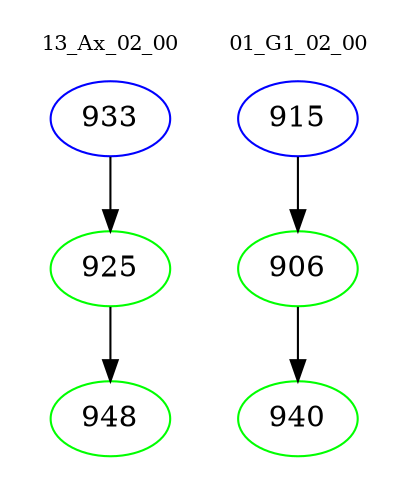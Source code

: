 digraph{
subgraph cluster_0 {
color = white
label = "13_Ax_02_00";
fontsize=10;
T0_933 [label="933", color="blue"]
T0_933 -> T0_925 [color="black"]
T0_925 [label="925", color="green"]
T0_925 -> T0_948 [color="black"]
T0_948 [label="948", color="green"]
}
subgraph cluster_1 {
color = white
label = "01_G1_02_00";
fontsize=10;
T1_915 [label="915", color="blue"]
T1_915 -> T1_906 [color="black"]
T1_906 [label="906", color="green"]
T1_906 -> T1_940 [color="black"]
T1_940 [label="940", color="green"]
}
}
